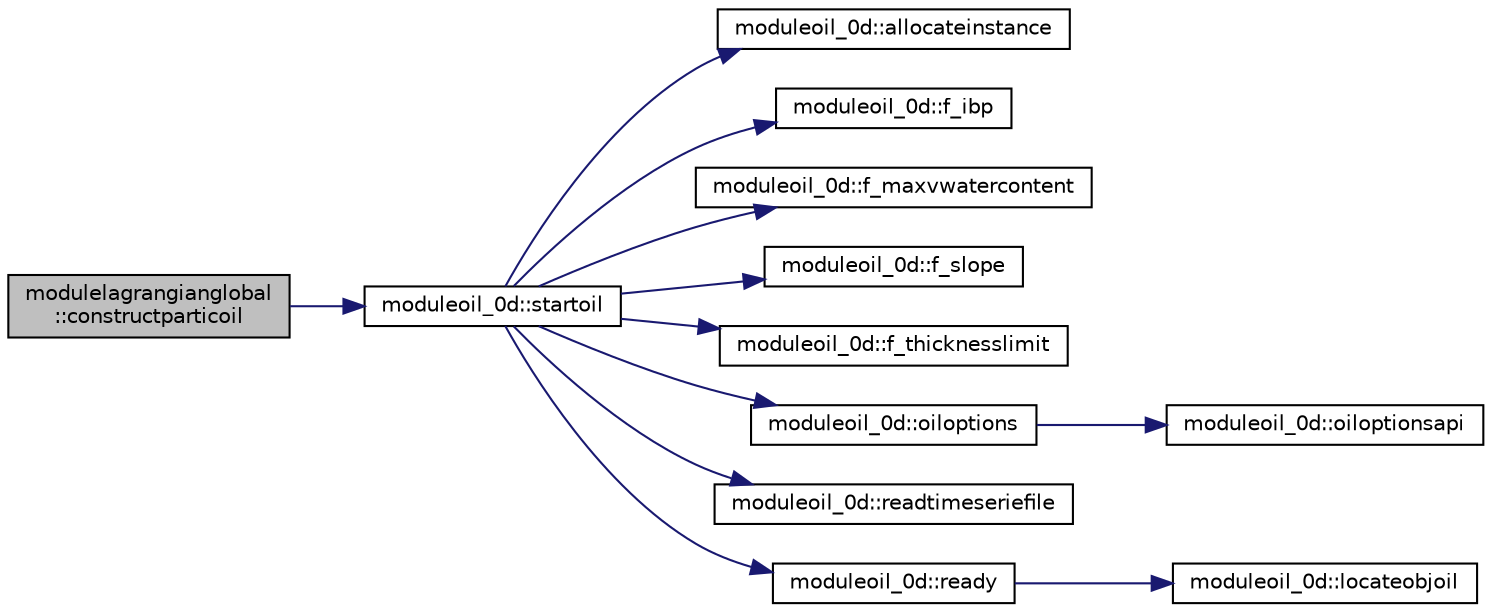 digraph "modulelagrangianglobal::constructparticoil"
{
 // LATEX_PDF_SIZE
  edge [fontname="Helvetica",fontsize="10",labelfontname="Helvetica",labelfontsize="10"];
  node [fontname="Helvetica",fontsize="10",shape=record];
  rankdir="LR";
  Node1 [label="modulelagrangianglobal\l::constructparticoil",height=0.2,width=0.4,color="black", fillcolor="grey75", style="filled", fontcolor="black",tooltip=" "];
  Node1 -> Node2 [color="midnightblue",fontsize="10",style="solid",fontname="Helvetica"];
  Node2 [label="moduleoil_0d::startoil",height=0.2,width=0.4,color="black", fillcolor="white", style="filled",URL="$namespacemoduleoil__0d.html#a7a8a1d1d956230a40fa8f10e664138e3",tooltip=" "];
  Node2 -> Node3 [color="midnightblue",fontsize="10",style="solid",fontname="Helvetica"];
  Node3 [label="moduleoil_0d::allocateinstance",height=0.2,width=0.4,color="black", fillcolor="white", style="filled",URL="$namespacemoduleoil__0d.html#a90135088740373e7de26e5316c979963",tooltip=" "];
  Node2 -> Node4 [color="midnightblue",fontsize="10",style="solid",fontname="Helvetica"];
  Node4 [label="moduleoil_0d::f_ibp",height=0.2,width=0.4,color="black", fillcolor="white", style="filled",URL="$namespacemoduleoil__0d.html#ab82b97aa427e0d7e1bbc78682343551e",tooltip=" "];
  Node2 -> Node5 [color="midnightblue",fontsize="10",style="solid",fontname="Helvetica"];
  Node5 [label="moduleoil_0d::f_maxvwatercontent",height=0.2,width=0.4,color="black", fillcolor="white", style="filled",URL="$namespacemoduleoil__0d.html#acf1e57739fa15b9c76feeec263af3ff1",tooltip=" "];
  Node2 -> Node6 [color="midnightblue",fontsize="10",style="solid",fontname="Helvetica"];
  Node6 [label="moduleoil_0d::f_slope",height=0.2,width=0.4,color="black", fillcolor="white", style="filled",URL="$namespacemoduleoil__0d.html#ae99633ccabb196155d1a32fafef217b3",tooltip=" "];
  Node2 -> Node7 [color="midnightblue",fontsize="10",style="solid",fontname="Helvetica"];
  Node7 [label="moduleoil_0d::f_thicknesslimit",height=0.2,width=0.4,color="black", fillcolor="white", style="filled",URL="$namespacemoduleoil__0d.html#afe23376b4667259aea9a6e2163036417",tooltip=" "];
  Node2 -> Node8 [color="midnightblue",fontsize="10",style="solid",fontname="Helvetica"];
  Node8 [label="moduleoil_0d::oiloptions",height=0.2,width=0.4,color="black", fillcolor="white", style="filled",URL="$namespacemoduleoil__0d.html#ae91c560ecac70b4b9f3ba4ca7f14edbe",tooltip=" "];
  Node8 -> Node9 [color="midnightblue",fontsize="10",style="solid",fontname="Helvetica"];
  Node9 [label="moduleoil_0d::oiloptionsapi",height=0.2,width=0.4,color="black", fillcolor="white", style="filled",URL="$namespacemoduleoil__0d.html#aee1786140ad8f5a32f57df0b719d830b",tooltip=" "];
  Node2 -> Node10 [color="midnightblue",fontsize="10",style="solid",fontname="Helvetica"];
  Node10 [label="moduleoil_0d::readtimeseriefile",height=0.2,width=0.4,color="black", fillcolor="white", style="filled",URL="$namespacemoduleoil__0d.html#a3c2fbab1e96896178c05bcf889f853fc",tooltip=" "];
  Node2 -> Node11 [color="midnightblue",fontsize="10",style="solid",fontname="Helvetica"];
  Node11 [label="moduleoil_0d::ready",height=0.2,width=0.4,color="black", fillcolor="white", style="filled",URL="$namespacemoduleoil__0d.html#a5cfb3f6c158c2f89ed12f50f11b66786",tooltip=" "];
  Node11 -> Node12 [color="midnightblue",fontsize="10",style="solid",fontname="Helvetica"];
  Node12 [label="moduleoil_0d::locateobjoil",height=0.2,width=0.4,color="black", fillcolor="white", style="filled",URL="$namespacemoduleoil__0d.html#a9c7229be13ce2cc83e0f461b6355f4fa",tooltip=" "];
}

